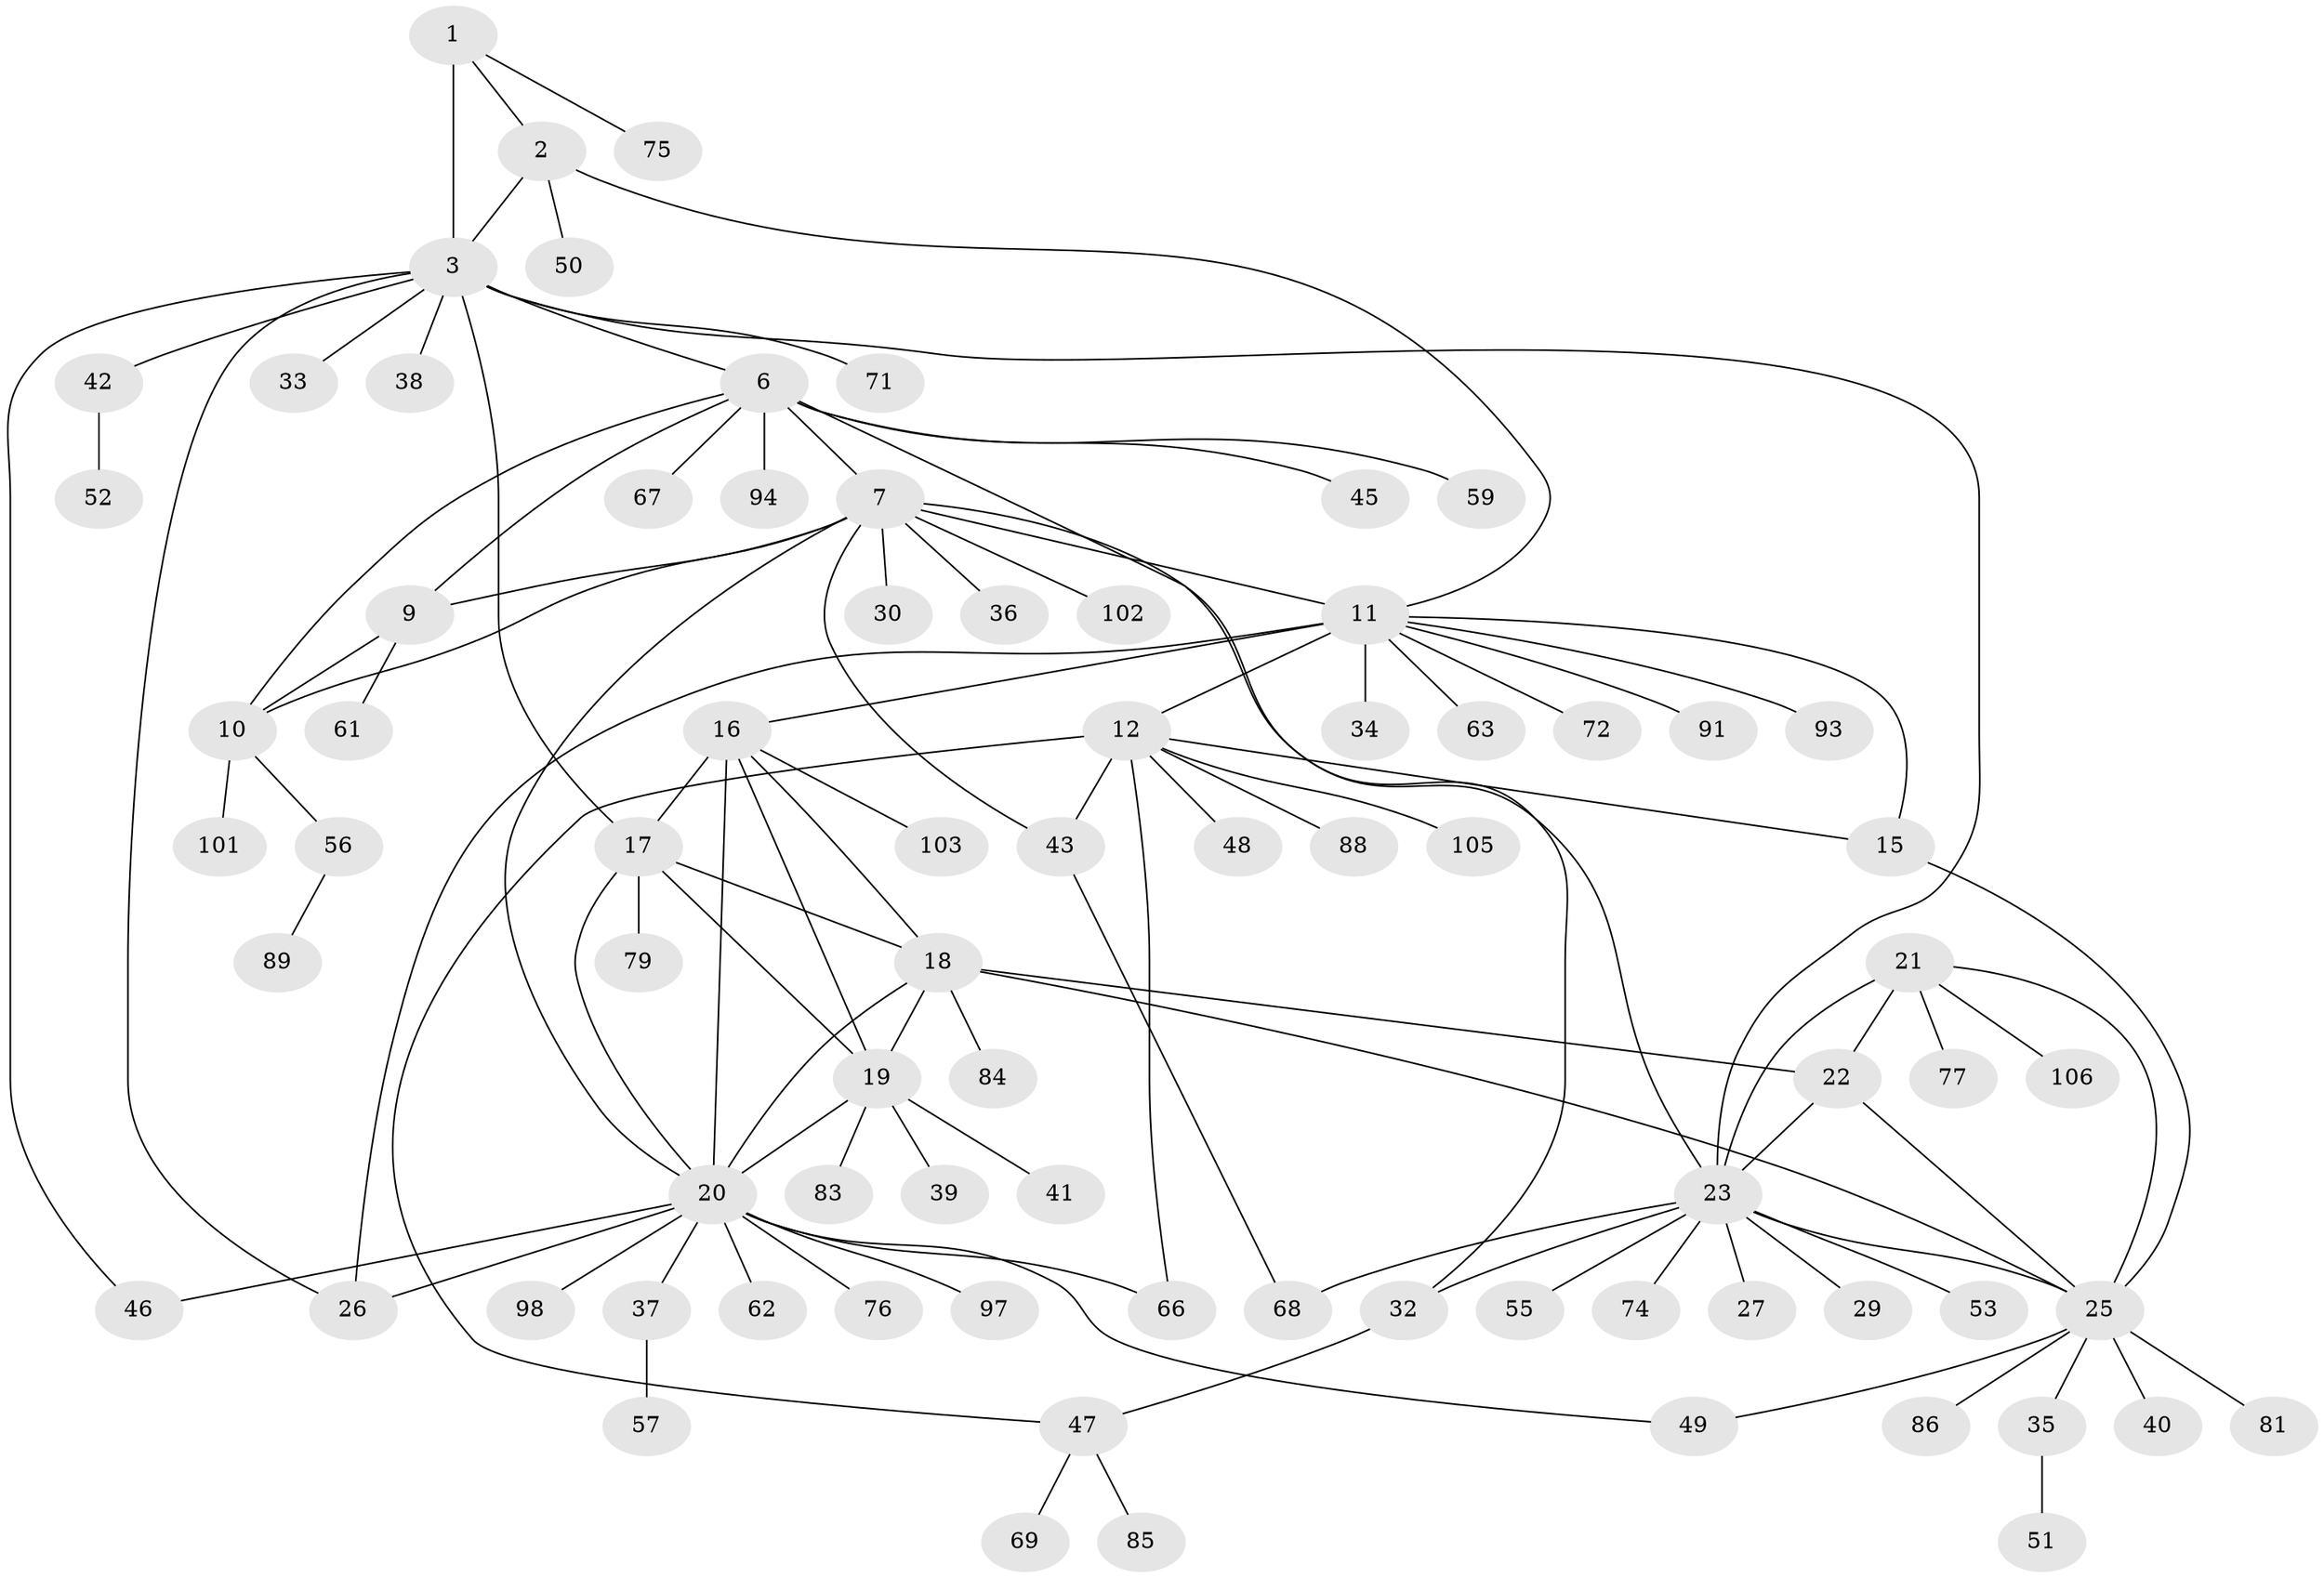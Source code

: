 // Generated by graph-tools (version 1.1) at 2025/52/02/27/25 19:52:19]
// undirected, 79 vertices, 108 edges
graph export_dot {
graph [start="1"]
  node [color=gray90,style=filled];
  1 [super="+5"];
  2 [super="+58"];
  3 [super="+4"];
  6 [super="+65"];
  7 [super="+8"];
  9 [super="+92"];
  10 [super="+87"];
  11 [super="+13"];
  12 [super="+14"];
  15 [super="+44"];
  16 [super="+78"];
  17 [super="+96"];
  18 [super="+28"];
  19 [super="+31"];
  20 [super="+90"];
  21 [super="+64"];
  22;
  23 [super="+24"];
  25 [super="+95"];
  26 [super="+80"];
  27;
  29;
  30;
  32 [super="+82"];
  33;
  34;
  35;
  36;
  37;
  38;
  39;
  40;
  41;
  42 [super="+60"];
  43;
  45;
  46 [super="+54"];
  47 [super="+70"];
  48;
  49;
  50;
  51;
  52 [super="+73"];
  53;
  55;
  56;
  57;
  59;
  61;
  62;
  63;
  66;
  67;
  68;
  69 [super="+99"];
  71;
  72;
  74 [super="+100"];
  75;
  76;
  77;
  79;
  81;
  83;
  84 [super="+104"];
  85;
  86;
  88;
  89;
  91;
  93;
  94;
  97;
  98;
  101;
  102;
  103;
  105;
  106;
  1 -- 2 [weight=2];
  1 -- 3 [weight=4];
  1 -- 75;
  2 -- 3 [weight=2];
  2 -- 11;
  2 -- 50;
  3 -- 17;
  3 -- 23;
  3 -- 33;
  3 -- 42;
  3 -- 46;
  3 -- 38;
  3 -- 6;
  3 -- 71;
  3 -- 26;
  6 -- 7 [weight=2];
  6 -- 9;
  6 -- 10;
  6 -- 32;
  6 -- 45;
  6 -- 59;
  6 -- 67;
  6 -- 94;
  7 -- 9 [weight=2];
  7 -- 10 [weight=2];
  7 -- 11;
  7 -- 23;
  7 -- 30;
  7 -- 36;
  7 -- 102;
  7 -- 43;
  7 -- 20;
  9 -- 10;
  9 -- 61;
  10 -- 56;
  10 -- 101;
  11 -- 12 [weight=4];
  11 -- 15 [weight=2];
  11 -- 26;
  11 -- 34;
  11 -- 72;
  11 -- 16;
  11 -- 91;
  11 -- 93;
  11 -- 63;
  12 -- 15 [weight=2];
  12 -- 47;
  12 -- 66;
  12 -- 48;
  12 -- 88;
  12 -- 105;
  12 -- 43;
  15 -- 25;
  16 -- 17;
  16 -- 18;
  16 -- 19;
  16 -- 20;
  16 -- 103;
  17 -- 18;
  17 -- 19;
  17 -- 20;
  17 -- 79;
  18 -- 19;
  18 -- 20;
  18 -- 25;
  18 -- 84;
  18 -- 22;
  19 -- 20;
  19 -- 41;
  19 -- 83;
  19 -- 39;
  20 -- 26;
  20 -- 37;
  20 -- 49;
  20 -- 62;
  20 -- 66;
  20 -- 76;
  20 -- 97;
  20 -- 98;
  20 -- 46;
  21 -- 22;
  21 -- 23 [weight=2];
  21 -- 25;
  21 -- 77;
  21 -- 106;
  22 -- 23 [weight=2];
  22 -- 25;
  23 -- 25 [weight=2];
  23 -- 27;
  23 -- 29;
  23 -- 53;
  23 -- 55;
  23 -- 32;
  23 -- 68;
  23 -- 74;
  25 -- 35;
  25 -- 40;
  25 -- 49;
  25 -- 81;
  25 -- 86;
  32 -- 47;
  35 -- 51;
  37 -- 57;
  42 -- 52;
  43 -- 68;
  47 -- 69;
  47 -- 85;
  56 -- 89;
}
